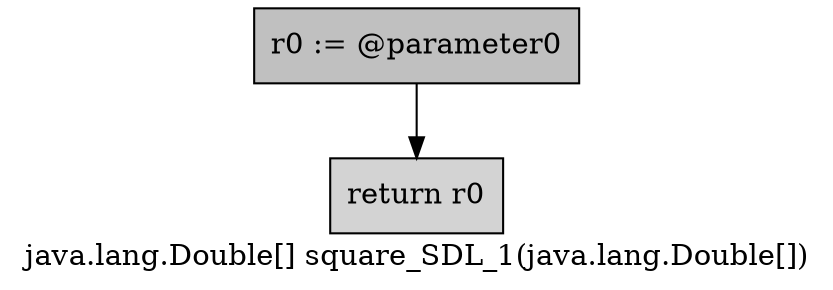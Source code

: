digraph "java.lang.Double[] square_SDL_1(java.lang.Double[])" {
    label="java.lang.Double[] square_SDL_1(java.lang.Double[])";
    node [shape=box];
    "0" [style=filled,fillcolor=gray,label="r0 := @parameter0",];
    "1" [style=filled,fillcolor=lightgray,label="return r0",];
    "0"->"1";
}
